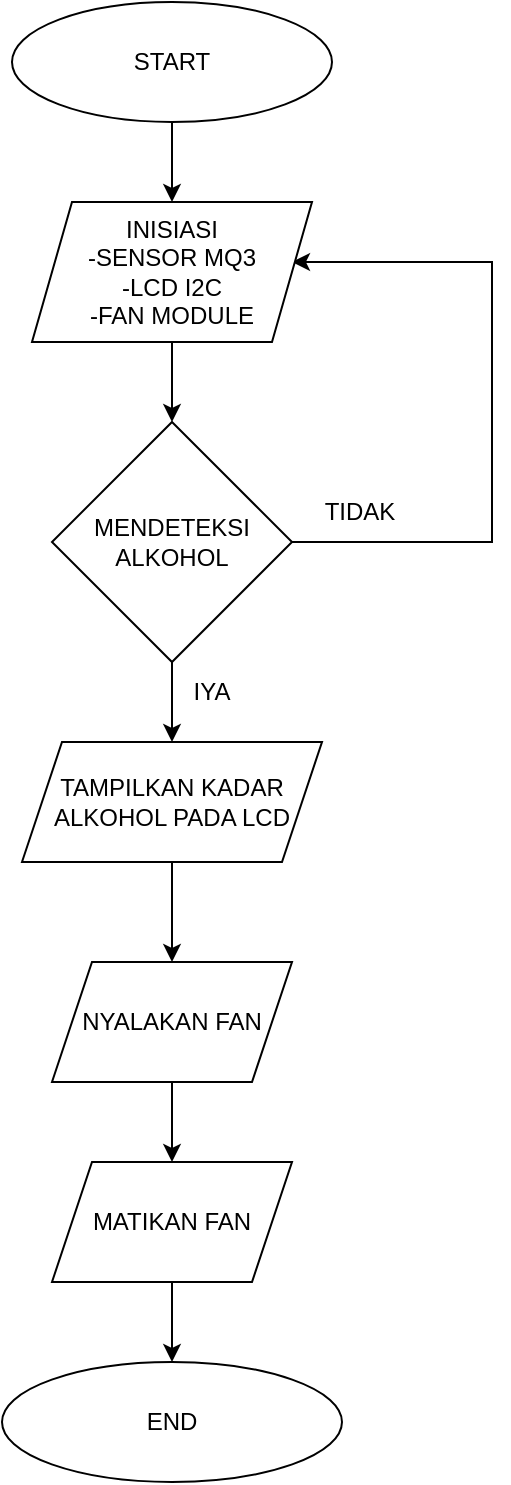 <mxfile version="21.7.5" type="github">
  <diagram id="C5RBs43oDa-KdzZeNtuy" name="Page-1">
    <mxGraphModel dx="1050" dy="566" grid="1" gridSize="10" guides="1" tooltips="1" connect="1" arrows="1" fold="1" page="1" pageScale="1" pageWidth="827" pageHeight="1169" math="0" shadow="0">
      <root>
        <mxCell id="WIyWlLk6GJQsqaUBKTNV-0" />
        <mxCell id="WIyWlLk6GJQsqaUBKTNV-1" parent="WIyWlLk6GJQsqaUBKTNV-0" />
        <mxCell id="2K1te6qJhWU4oIWjwn-a-2" value="" style="edgeStyle=orthogonalEdgeStyle;rounded=0;orthogonalLoop=1;jettySize=auto;html=1;" edge="1" parent="WIyWlLk6GJQsqaUBKTNV-1" source="2K1te6qJhWU4oIWjwn-a-0">
          <mxGeometry relative="1" as="geometry">
            <mxPoint x="320" y="160" as="targetPoint" />
          </mxGeometry>
        </mxCell>
        <mxCell id="2K1te6qJhWU4oIWjwn-a-0" value="START" style="ellipse;whiteSpace=wrap;html=1;" vertex="1" parent="WIyWlLk6GJQsqaUBKTNV-1">
          <mxGeometry x="240" y="60" width="160" height="60" as="geometry" />
        </mxCell>
        <mxCell id="2K1te6qJhWU4oIWjwn-a-4" value="" style="edgeStyle=orthogonalEdgeStyle;rounded=0;orthogonalLoop=1;jettySize=auto;html=1;" edge="1" parent="WIyWlLk6GJQsqaUBKTNV-1">
          <mxGeometry relative="1" as="geometry">
            <mxPoint x="320" y="220" as="sourcePoint" />
            <mxPoint x="320" y="270" as="targetPoint" />
          </mxGeometry>
        </mxCell>
        <mxCell id="2K1te6qJhWU4oIWjwn-a-15" value="" style="edgeStyle=orthogonalEdgeStyle;rounded=0;orthogonalLoop=1;jettySize=auto;html=1;" edge="1" parent="WIyWlLk6GJQsqaUBKTNV-1" source="2K1te6qJhWU4oIWjwn-a-5" target="2K1te6qJhWU4oIWjwn-a-14">
          <mxGeometry relative="1" as="geometry" />
        </mxCell>
        <mxCell id="2K1te6qJhWU4oIWjwn-a-5" value="MENDETEKSI ALKOHOL" style="rhombus;whiteSpace=wrap;html=1;" vertex="1" parent="WIyWlLk6GJQsqaUBKTNV-1">
          <mxGeometry x="260" y="270" width="120" height="120" as="geometry" />
        </mxCell>
        <mxCell id="2K1te6qJhWU4oIWjwn-a-11" value="" style="endArrow=classic;html=1;rounded=0;exitX=1;exitY=0.5;exitDx=0;exitDy=0;entryX=1;entryY=0.5;entryDx=0;entryDy=0;" edge="1" parent="WIyWlLk6GJQsqaUBKTNV-1" source="2K1te6qJhWU4oIWjwn-a-5">
          <mxGeometry width="50" height="50" relative="1" as="geometry">
            <mxPoint x="390" y="230" as="sourcePoint" />
            <mxPoint x="380" y="190" as="targetPoint" />
            <Array as="points">
              <mxPoint x="480" y="330" />
              <mxPoint x="480" y="190" />
            </Array>
          </mxGeometry>
        </mxCell>
        <mxCell id="2K1te6qJhWU4oIWjwn-a-12" value="TIDAK" style="text;html=1;strokeColor=none;fillColor=none;align=center;verticalAlign=middle;whiteSpace=wrap;rounded=0;" vertex="1" parent="WIyWlLk6GJQsqaUBKTNV-1">
          <mxGeometry x="384" y="300" width="60" height="30" as="geometry" />
        </mxCell>
        <mxCell id="2K1te6qJhWU4oIWjwn-a-13" value="INISIASI&lt;br style=&quot;border-color: var(--border-color);&quot;&gt;-SENSOR MQ3&lt;br style=&quot;border-color: var(--border-color);&quot;&gt;-LCD I2C&lt;br style=&quot;border-color: var(--border-color);&quot;&gt;-FAN MODULE" style="shape=parallelogram;perimeter=parallelogramPerimeter;whiteSpace=wrap;html=1;fixedSize=1;" vertex="1" parent="WIyWlLk6GJQsqaUBKTNV-1">
          <mxGeometry x="250" y="160" width="140" height="70" as="geometry" />
        </mxCell>
        <mxCell id="2K1te6qJhWU4oIWjwn-a-18" value="" style="edgeStyle=orthogonalEdgeStyle;rounded=0;orthogonalLoop=1;jettySize=auto;html=1;" edge="1" parent="WIyWlLk6GJQsqaUBKTNV-1" source="2K1te6qJhWU4oIWjwn-a-14" target="2K1te6qJhWU4oIWjwn-a-17">
          <mxGeometry relative="1" as="geometry" />
        </mxCell>
        <mxCell id="2K1te6qJhWU4oIWjwn-a-14" value="TAMPILKAN KADAR ALKOHOL PADA LCD" style="shape=parallelogram;perimeter=parallelogramPerimeter;whiteSpace=wrap;html=1;fixedSize=1;" vertex="1" parent="WIyWlLk6GJQsqaUBKTNV-1">
          <mxGeometry x="245" y="430" width="150" height="60" as="geometry" />
        </mxCell>
        <mxCell id="2K1te6qJhWU4oIWjwn-a-16" value="IYA" style="text;html=1;strokeColor=none;fillColor=none;align=center;verticalAlign=middle;whiteSpace=wrap;rounded=0;" vertex="1" parent="WIyWlLk6GJQsqaUBKTNV-1">
          <mxGeometry x="310" y="390" width="60" height="30" as="geometry" />
        </mxCell>
        <mxCell id="2K1te6qJhWU4oIWjwn-a-20" value="" style="edgeStyle=orthogonalEdgeStyle;rounded=0;orthogonalLoop=1;jettySize=auto;html=1;" edge="1" parent="WIyWlLk6GJQsqaUBKTNV-1" source="2K1te6qJhWU4oIWjwn-a-17" target="2K1te6qJhWU4oIWjwn-a-19">
          <mxGeometry relative="1" as="geometry" />
        </mxCell>
        <mxCell id="2K1te6qJhWU4oIWjwn-a-17" value="NYALAKAN FAN" style="shape=parallelogram;perimeter=parallelogramPerimeter;whiteSpace=wrap;html=1;fixedSize=1;" vertex="1" parent="WIyWlLk6GJQsqaUBKTNV-1">
          <mxGeometry x="260" y="540" width="120" height="60" as="geometry" />
        </mxCell>
        <mxCell id="2K1te6qJhWU4oIWjwn-a-22" value="" style="edgeStyle=orthogonalEdgeStyle;rounded=0;orthogonalLoop=1;jettySize=auto;html=1;" edge="1" parent="WIyWlLk6GJQsqaUBKTNV-1" source="2K1te6qJhWU4oIWjwn-a-19" target="2K1te6qJhWU4oIWjwn-a-21">
          <mxGeometry relative="1" as="geometry" />
        </mxCell>
        <mxCell id="2K1te6qJhWU4oIWjwn-a-19" value="MATIKAN FAN" style="shape=parallelogram;perimeter=parallelogramPerimeter;whiteSpace=wrap;html=1;fixedSize=1;" vertex="1" parent="WIyWlLk6GJQsqaUBKTNV-1">
          <mxGeometry x="260" y="640" width="120" height="60" as="geometry" />
        </mxCell>
        <mxCell id="2K1te6qJhWU4oIWjwn-a-21" value="END" style="ellipse;whiteSpace=wrap;html=1;" vertex="1" parent="WIyWlLk6GJQsqaUBKTNV-1">
          <mxGeometry x="235" y="740" width="170" height="60" as="geometry" />
        </mxCell>
      </root>
    </mxGraphModel>
  </diagram>
</mxfile>
